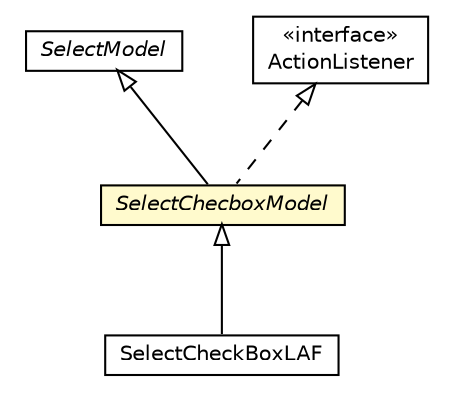 #!/usr/local/bin/dot
#
# Class diagram 
# Generated by UMLGraph version R5_6-24-gf6e263 (http://www.umlgraph.org/)
#

digraph G {
	edge [fontname="Helvetica",fontsize=10,labelfontname="Helvetica",labelfontsize=10];
	node [fontname="Helvetica",fontsize=10,shape=plaintext];
	nodesep=0.25;
	ranksep=0.5;
	// org.universAAL.ui.handler.gui.swing.model.FormControl.SelectChecboxModel
	c7485994 [label=<<table title="org.universAAL.ui.handler.gui.swing.model.FormControl.SelectChecboxModel" border="0" cellborder="1" cellspacing="0" cellpadding="2" port="p" bgcolor="lemonChiffon" href="./SelectChecboxModel.html">
		<tr><td><table border="0" cellspacing="0" cellpadding="1">
<tr><td align="center" balign="center"><font face="Helvetica-Oblique"> SelectChecboxModel </font></td></tr>
		</table></td></tr>
		</table>>, URL="./SelectChecboxModel.html", fontname="Helvetica", fontcolor="black", fontsize=10.0];
	// org.universAAL.ui.handler.gui.swing.model.FormControl.SelectModel
	c7485997 [label=<<table title="org.universAAL.ui.handler.gui.swing.model.FormControl.SelectModel" border="0" cellborder="1" cellspacing="0" cellpadding="2" port="p" href="./SelectModel.html">
		<tr><td><table border="0" cellspacing="0" cellpadding="1">
<tr><td align="center" balign="center"><font face="Helvetica-Oblique"> SelectModel </font></td></tr>
		</table></td></tr>
		</table>>, URL="./SelectModel.html", fontname="Helvetica", fontcolor="black", fontsize=10.0];
	// org.universAAL.ui.gui.swing.bluesteelLAF.SelectCheckBoxLAF
	c7486062 [label=<<table title="org.universAAL.ui.gui.swing.bluesteelLAF.SelectCheckBoxLAF" border="0" cellborder="1" cellspacing="0" cellpadding="2" port="p" href="../../../../../gui/swing/bluesteelLAF/SelectCheckBoxLAF.html">
		<tr><td><table border="0" cellspacing="0" cellpadding="1">
<tr><td align="center" balign="center"> SelectCheckBoxLAF </td></tr>
		</table></td></tr>
		</table>>, URL="../../../../../gui/swing/bluesteelLAF/SelectCheckBoxLAF.html", fontname="Helvetica", fontcolor="black", fontsize=10.0];
	//org.universAAL.ui.handler.gui.swing.model.FormControl.SelectChecboxModel extends org.universAAL.ui.handler.gui.swing.model.FormControl.SelectModel
	c7485997:p -> c7485994:p [dir=back,arrowtail=empty];
	//org.universAAL.ui.handler.gui.swing.model.FormControl.SelectChecboxModel implements java.awt.event.ActionListener
	c7486622:p -> c7485994:p [dir=back,arrowtail=empty,style=dashed];
	//org.universAAL.ui.gui.swing.bluesteelLAF.SelectCheckBoxLAF extends org.universAAL.ui.handler.gui.swing.model.FormControl.SelectChecboxModel
	c7485994:p -> c7486062:p [dir=back,arrowtail=empty];
	// java.awt.event.ActionListener
	c7486622 [label=<<table title="java.awt.event.ActionListener" border="0" cellborder="1" cellspacing="0" cellpadding="2" port="p" href="http://java.sun.com/j2se/1.4.2/docs/api/java/awt/event/ActionListener.html">
		<tr><td><table border="0" cellspacing="0" cellpadding="1">
<tr><td align="center" balign="center"> &#171;interface&#187; </td></tr>
<tr><td align="center" balign="center"> ActionListener </td></tr>
		</table></td></tr>
		</table>>, URL="http://java.sun.com/j2se/1.4.2/docs/api/java/awt/event/ActionListener.html", fontname="Helvetica", fontcolor="black", fontsize=10.0];
}

